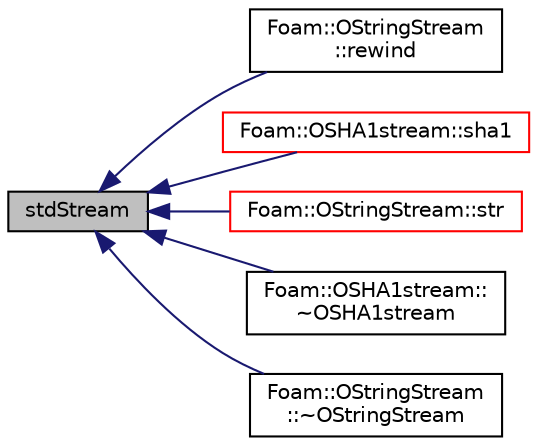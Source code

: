 digraph "stdStream"
{
  bgcolor="transparent";
  edge [fontname="Helvetica",fontsize="10",labelfontname="Helvetica",labelfontsize="10"];
  node [fontname="Helvetica",fontsize="10",shape=record];
  rankdir="LR";
  Node1 [label="stdStream",height=0.2,width=0.4,color="black", fillcolor="grey75", style="filled", fontcolor="black"];
  Node1 -> Node2 [dir="back",color="midnightblue",fontsize="10",style="solid",fontname="Helvetica"];
  Node2 [label="Foam::OStringStream\l::rewind",height=0.2,width=0.4,color="black",URL="$a01726.html#ab8734e666421c9fe3b6380a818c6c727",tooltip="Rewind the OStringStream. "];
  Node1 -> Node3 [dir="back",color="midnightblue",fontsize="10",style="solid",fontname="Helvetica"];
  Node3 [label="Foam::OSHA1stream::sha1",height=0.2,width=0.4,color="red",URL="$a01722.html#ab33c752f93a95531cd5af1da2106ca27",tooltip="Full access to the sha1. "];
  Node1 -> Node4 [dir="back",color="midnightblue",fontsize="10",style="solid",fontname="Helvetica"];
  Node4 [label="Foam::OStringStream::str",height=0.2,width=0.4,color="red",URL="$a01726.html#a0bd251dfecae718a4c1568eb3d660697",tooltip="Return the string. "];
  Node1 -> Node5 [dir="back",color="midnightblue",fontsize="10",style="solid",fontname="Helvetica"];
  Node5 [label="Foam::OSHA1stream::\l~OSHA1stream",height=0.2,width=0.4,color="black",URL="$a01722.html#a986da4786ada2c7a03626268c02b6210",tooltip="Destructor. "];
  Node1 -> Node6 [dir="back",color="midnightblue",fontsize="10",style="solid",fontname="Helvetica"];
  Node6 [label="Foam::OStringStream\l::~OStringStream",height=0.2,width=0.4,color="black",URL="$a01726.html#a7b140d4c4d453bcda7f05f8812204476",tooltip="Destructor. "];
}
